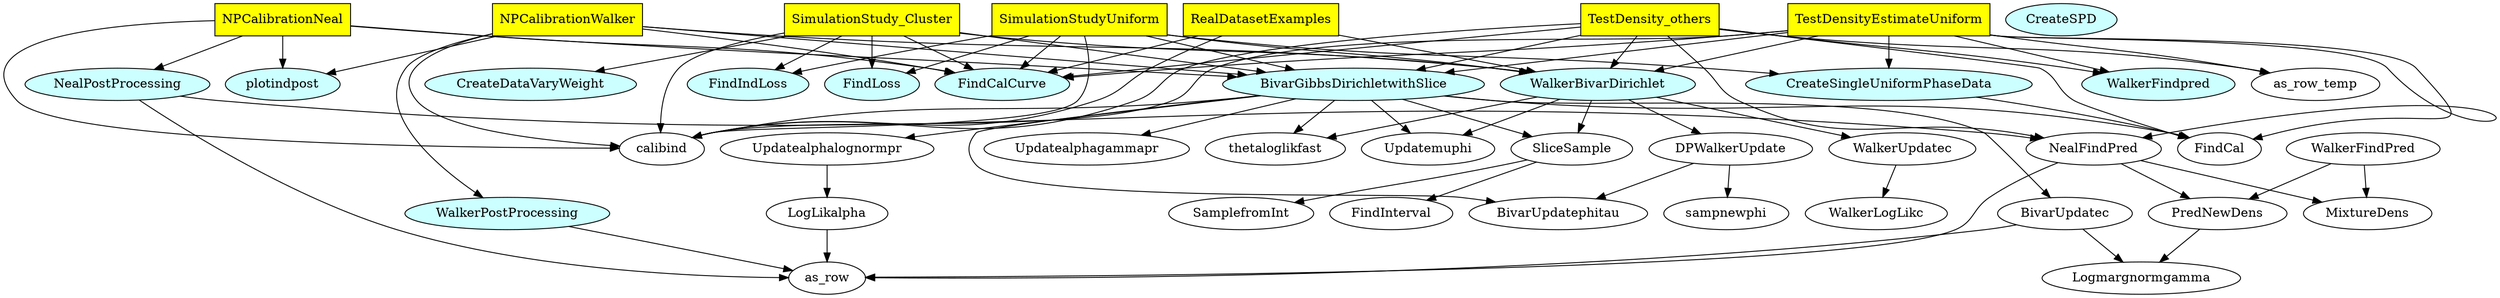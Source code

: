 digraph xyz {
rankdir=TB;
NPCalibrationWalker[shape=box, fillcolor="#FFFF00", style=filled]
NPCalibrationNeal[shape=box, fillcolor="#FFFF00", style=filled]
SimulationStudy_Cluster[shape=box, fillcolor="#FFFF00", style=filled]
SimulationStudyUniform[shape=box, fillcolor="#FFFF00", style=filled]
TestDensityEstimateUniform[shape=box, fillcolor="#FFFF00", style=filled]
TestDensity_others[shape=box, fillcolor="#FFFF00", style=filled]
RealDatasetExamples[shape=box, fillcolor="#FFFF00", style=filled]
NealPostProcessing[shape=ellipse, fillcolor="#CCFFFF", style=filled]
WalkerPostProcessing[shape=ellipse, fillcolor="#CCFFFF", style=filled]
as_row[shape=ellipse]
BivarGibbsDirichletwithSlice[shape=ellipse, fillcolor="#CCFFFF", style=filled]
BivarUpdatec[shape=ellipse]
BivarUpdatephitau[shape=ellipse]
calibind[shape=ellipse]
CreateDataVaryWeight[shape=ellipse, fillcolor="#CCFFFF", style=filled]
CreateSingleUniformPhaseData[shape=ellipse, fillcolor="#CCFFFF", style=filled]
CreateSPD[shape=ellipse, fillcolor="#CCFFFF", style=filled]
DPWalkerUpdate[shape=ellipse]
FindCal[shape=ellipse]
FindCalCurve[shape=ellipse, fillcolor="#CCFFFF", style=filled]
FindIndLoss[shape=ellipse, fillcolor="#CCFFFF", style=filled]
FindInterval[shape=ellipse]
FindLoss[shape=ellipse, fillcolor="#CCFFFF", style=filled]
LogLikalpha[shape=ellipse]
Logmargnormgamma[shape=ellipse]
MixtureDens[shape=ellipse]
NealFindPred[shape=ellipse]
plotindpost[shape=ellipse, fillcolor="#CCFFFF", style=filled]
PredNewDens[shape=ellipse]
SamplefromInt[shape=ellipse]
sampnewphi[shape=ellipse]
SliceSample[shape=ellipse]
thetaloglikfast[shape=ellipse]
Updatealphagammapr[shape=ellipse]
Updatealphalognormpr[shape=ellipse]
Updatemuphi[shape=ellipse]
WalkerBivarDirichlet[shape=ellipse, fillcolor="#CCFFFF", style=filled]
WalkerFindpred[shape=ellipse, fillcolor="#CCFFFF", style=filled]
WalkerLogLikc[shape=ellipse]
WalkerUpdatec[shape=ellipse]

NPCalibrationWalker -> WalkerBivarDirichlet
RealDatasetExamples -> WalkerBivarDirichlet
SimulationStudy_Cluster -> WalkerBivarDirichlet
SimulationStudyUniform -> WalkerBivarDirichlet
TestDensity_others -> WalkerBivarDirichlet
TestDensityEstimateUniform -> WalkerBivarDirichlet

NPCalibrationWalker -> WalkerPostProcessing
NPCalibrationNeal -> NealPostProcessing

NealFindPred -> as_row
TestDensityEstimateUniform -> as_row_temp
TestDensity_others -> as_row_temp
BivarUpdatec -> as_row
LogLikalpha -> as_row
WalkerPostProcessing -> as_row
NealPostProcessing -> as_row

NPCalibrationNeal -> BivarGibbsDirichletwithSlice
NPCalibrationWalker -> BivarGibbsDirichletwithSlice
SimulationStudy_Cluster -> BivarGibbsDirichletwithSlice
SimulationStudyUniform -> BivarGibbsDirichletwithSlice
TestDensityEstimateUniform -> BivarGibbsDirichletwithSlice
TestDensity_others -> BivarGibbsDirichletwithSlice

NealPostProcessing -> NealFindPred
TestDensityEstimateUniform -> NealFindPred
TestDensity_others -> NealFindPred

BivarGibbsDirichletwithSlice -> BivarUpdatec

BivarGibbsDirichletwithSlice -> BivarUpdatephitau
DPWalkerUpdate -> BivarUpdatephitau

NPCalibrationNeal -> calibind
NPCalibrationWalker -> calibind
BivarGibbsDirichletwithSlice -> calibind
RealDatasetExamples -> calibind
SimulationStudy_Cluster -> calibind
SimulationStudyUniform -> calibind
TestDensityEstimateUniform -> calibind
TestDensity_others -> calibind

SimulationStudy_Cluster -> CreateDataVaryWeight

TestDensityEstimateUniform -> CreateSingleUniformPhaseData
SimulationStudyUniform -> CreateSingleUniformPhaseData

WalkerBivarDirichlet -> DPWalkerUpdate

BivarGibbsDirichletwithSlice -> FindCal
CreateSingleUniformPhaseData -> FindCal

TestDensityEstimateUniform -> FindCal
TestDensity_others -> FindCal

NPCalibrationNeal -> FindCalCurve
NPCalibrationWalker -> FindCalCurve
RealDatasetExamples -> FindCalCurve
SimulationStudy_Cluster -> FindCalCurve
SimulationStudyUniform -> FindCalCurve
TestDensityEstimateUniform -> FindCalCurve
TestDensity_others -> FindCalCurve

SimulationStudy_Cluster -> FindIndLoss
SimulationStudyUniform -> FindIndLoss

SimulationStudy_Cluster -> FindLoss
SimulationStudyUniform -> FindLoss

SliceSample -> FindInterval

Updatealphalognormpr -> LogLikalpha

PredNewDens -> Logmargnormgamma
BivarUpdatec -> Logmargnormgamma

NealFindPred -> MixtureDens
WalkerFindPred -> MixtureDens

NPCalibrationNeal -> plotindpost
NPCalibrationWalker -> plotindpost

NealFindPred -> PredNewDens
WalkerFindPred -> PredNewDens

SliceSample -> SamplefromInt

DPWalkerUpdate -> sampnewphi

BivarGibbsDirichletwithSlice -> SliceSample
WalkerBivarDirichlet -> SliceSample

BivarGibbsDirichletwithSlice -> thetaloglikfast
WalkerBivarDirichlet -> thetaloglikfast

BivarGibbsDirichletwithSlice -> Updatealphagammapr

BivarGibbsDirichletwithSlice -> Updatealphalognormpr

BivarGibbsDirichletwithSlice -> Updatemuphi
WalkerBivarDirichlet -> Updatemuphi

TestDensityEstimateUniform -> WalkerFindpred
TestDensity_others -> WalkerFindpred

WalkerBivarDirichlet -> WalkerUpdatec -> WalkerLogLikc
}
